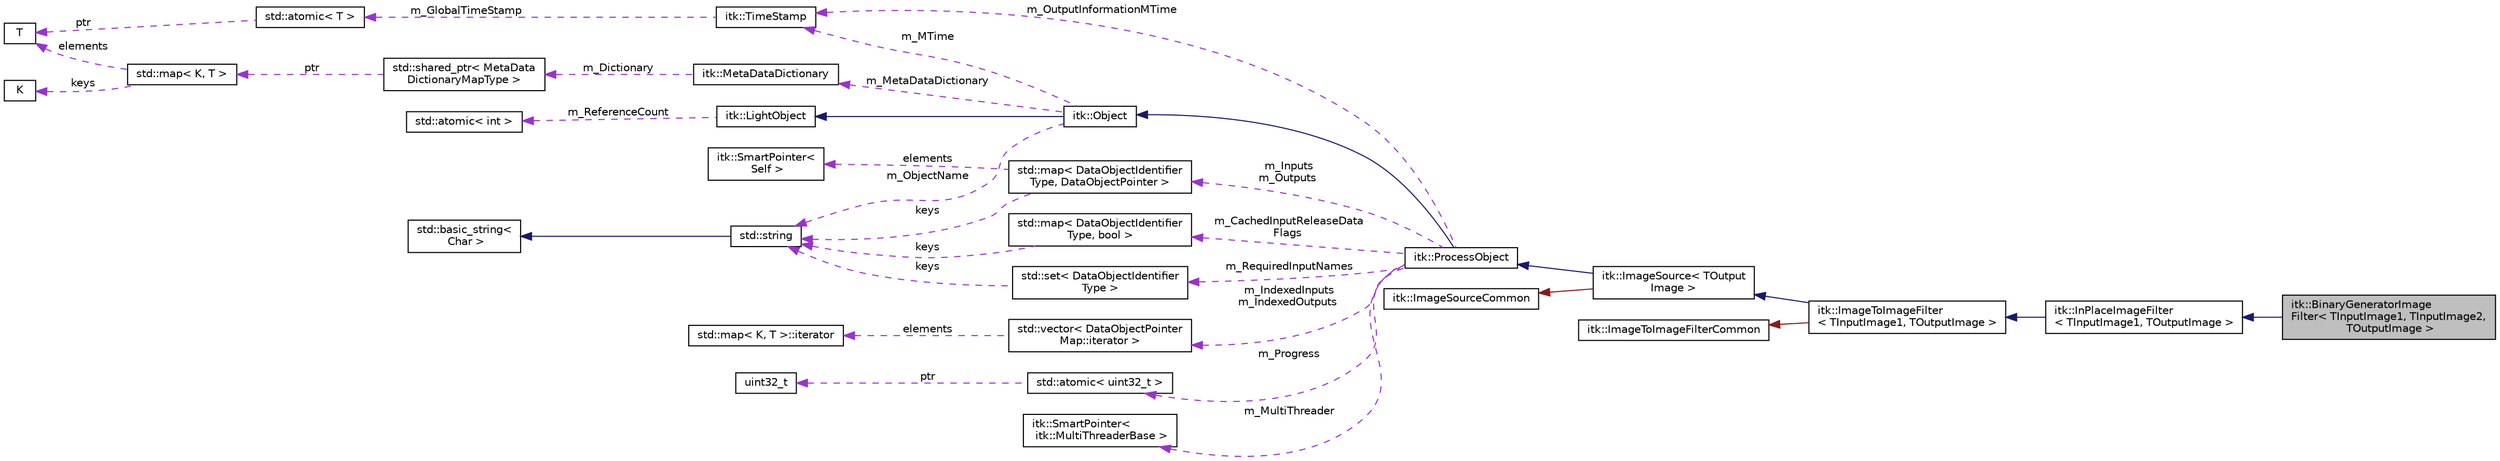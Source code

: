 digraph "itk::BinaryGeneratorImageFilter&lt; TInputImage1, TInputImage2, TOutputImage &gt;"
{
 // LATEX_PDF_SIZE
  edge [fontname="Helvetica",fontsize="10",labelfontname="Helvetica",labelfontsize="10"];
  node [fontname="Helvetica",fontsize="10",shape=record];
  rankdir="LR";
  Node1 [label="itk::BinaryGeneratorImage\lFilter\< TInputImage1, TInputImage2,\l TOutputImage \>",height=0.2,width=0.4,color="black", fillcolor="grey75", style="filled", fontcolor="black",tooltip="Implements pixel-wise generic operation of two images, or of an image and a constant."];
  Node2 -> Node1 [dir="back",color="midnightblue",fontsize="10",style="solid",fontname="Helvetica"];
  Node2 [label="itk::InPlaceImageFilter\l\< TInputImage1, TOutputImage \>",height=0.2,width=0.4,color="black", fillcolor="white", style="filled",URL="$classitk_1_1InPlaceImageFilter.html",tooltip=" "];
  Node3 -> Node2 [dir="back",color="midnightblue",fontsize="10",style="solid",fontname="Helvetica"];
  Node3 [label="itk::ImageToImageFilter\l\< TInputImage1, TOutputImage \>",height=0.2,width=0.4,color="black", fillcolor="white", style="filled",URL="$classitk_1_1ImageToImageFilter.html",tooltip=" "];
  Node4 -> Node3 [dir="back",color="midnightblue",fontsize="10",style="solid",fontname="Helvetica"];
  Node4 [label="itk::ImageSource\< TOutput\lImage \>",height=0.2,width=0.4,color="black", fillcolor="white", style="filled",URL="$classitk_1_1ImageSource.html",tooltip="Base class for all process objects that output image data."];
  Node5 -> Node4 [dir="back",color="midnightblue",fontsize="10",style="solid",fontname="Helvetica"];
  Node5 [label="itk::ProcessObject",height=0.2,width=0.4,color="black", fillcolor="white", style="filled",URL="$classitk_1_1ProcessObject.html",tooltip="The base class for all process objects (source, filters, mappers) in the Insight data processing pipe..."];
  Node6 -> Node5 [dir="back",color="midnightblue",fontsize="10",style="solid",fontname="Helvetica"];
  Node6 [label="itk::Object",height=0.2,width=0.4,color="black", fillcolor="white", style="filled",URL="$classitk_1_1Object.html",tooltip="Base class for most ITK classes."];
  Node7 -> Node6 [dir="back",color="midnightblue",fontsize="10",style="solid",fontname="Helvetica"];
  Node7 [label="itk::LightObject",height=0.2,width=0.4,color="black", fillcolor="white", style="filled",URL="$classitk_1_1LightObject.html",tooltip="Light weight base class for most itk classes."];
  Node8 -> Node7 [dir="back",color="darkorchid3",fontsize="10",style="dashed",label=" m_ReferenceCount" ,fontname="Helvetica"];
  Node8 [label="std::atomic\< int \>",height=0.2,width=0.4,color="black", fillcolor="white", style="filled",tooltip=" "];
  Node9 -> Node6 [dir="back",color="darkorchid3",fontsize="10",style="dashed",label=" m_MTime" ,fontname="Helvetica"];
  Node9 [label="itk::TimeStamp",height=0.2,width=0.4,color="black", fillcolor="white", style="filled",URL="$classitk_1_1TimeStamp.html",tooltip="Generate a unique, increasing time value."];
  Node10 -> Node9 [dir="back",color="darkorchid3",fontsize="10",style="dashed",label=" m_GlobalTimeStamp" ,fontname="Helvetica"];
  Node10 [label="std::atomic\< T \>",height=0.2,width=0.4,color="black", fillcolor="white", style="filled",tooltip=" "];
  Node11 -> Node10 [dir="back",color="darkorchid3",fontsize="10",style="dashed",label=" ptr" ,fontname="Helvetica"];
  Node11 [label="T",height=0.2,width=0.4,color="black", fillcolor="white", style="filled",tooltip=" "];
  Node12 -> Node6 [dir="back",color="darkorchid3",fontsize="10",style="dashed",label=" m_MetaDataDictionary" ,fontname="Helvetica"];
  Node12 [label="itk::MetaDataDictionary",height=0.2,width=0.4,color="black", fillcolor="white", style="filled",URL="$classitk_1_1MetaDataDictionary.html",tooltip="Provides a mechanism for storing a collection of arbitrary data types."];
  Node13 -> Node12 [dir="back",color="darkorchid3",fontsize="10",style="dashed",label=" m_Dictionary" ,fontname="Helvetica"];
  Node13 [label="std::shared_ptr\< MetaData\lDictionaryMapType \>",height=0.2,width=0.4,color="black", fillcolor="white", style="filled",tooltip=" "];
  Node14 -> Node13 [dir="back",color="darkorchid3",fontsize="10",style="dashed",label=" ptr" ,fontname="Helvetica"];
  Node14 [label="std::map\< K, T \>",height=0.2,width=0.4,color="black", fillcolor="white", style="filled",tooltip=" "];
  Node15 -> Node14 [dir="back",color="darkorchid3",fontsize="10",style="dashed",label=" keys" ,fontname="Helvetica"];
  Node15 [label="K",height=0.2,width=0.4,color="black", fillcolor="white", style="filled",tooltip=" "];
  Node11 -> Node14 [dir="back",color="darkorchid3",fontsize="10",style="dashed",label=" elements" ,fontname="Helvetica"];
  Node16 -> Node6 [dir="back",color="darkorchid3",fontsize="10",style="dashed",label=" m_ObjectName" ,fontname="Helvetica"];
  Node16 [label="std::string",height=0.2,width=0.4,color="black", fillcolor="white", style="filled",tooltip=" "];
  Node17 -> Node16 [dir="back",color="midnightblue",fontsize="10",style="solid",fontname="Helvetica"];
  Node17 [label="std::basic_string\<\l Char \>",height=0.2,width=0.4,color="black", fillcolor="white", style="filled",tooltip=" "];
  Node9 -> Node5 [dir="back",color="darkorchid3",fontsize="10",style="dashed",label=" m_OutputInformationMTime" ,fontname="Helvetica"];
  Node18 -> Node5 [dir="back",color="darkorchid3",fontsize="10",style="dashed",label=" m_Inputs\nm_Outputs" ,fontname="Helvetica"];
  Node18 [label="std::map\< DataObjectIdentifier\lType, DataObjectPointer \>",height=0.2,width=0.4,color="black", fillcolor="white", style="filled",tooltip=" "];
  Node16 -> Node18 [dir="back",color="darkorchid3",fontsize="10",style="dashed",label=" keys" ,fontname="Helvetica"];
  Node19 -> Node18 [dir="back",color="darkorchid3",fontsize="10",style="dashed",label=" elements" ,fontname="Helvetica"];
  Node19 [label="itk::SmartPointer\<\l Self \>",height=0.2,width=0.4,color="black", fillcolor="white", style="filled",URL="$classitk_1_1SmartPointer.html",tooltip=" "];
  Node20 -> Node5 [dir="back",color="darkorchid3",fontsize="10",style="dashed",label=" m_IndexedInputs\nm_IndexedOutputs" ,fontname="Helvetica"];
  Node20 [label="std::vector\< DataObjectPointer\lMap::iterator \>",height=0.2,width=0.4,color="black", fillcolor="white", style="filled",tooltip=" "];
  Node21 -> Node20 [dir="back",color="darkorchid3",fontsize="10",style="dashed",label=" elements" ,fontname="Helvetica"];
  Node21 [label="std::map\< K, T \>::iterator",height=0.2,width=0.4,color="black", fillcolor="white", style="filled",tooltip=" "];
  Node22 -> Node5 [dir="back",color="darkorchid3",fontsize="10",style="dashed",label=" m_CachedInputReleaseData\lFlags" ,fontname="Helvetica"];
  Node22 [label="std::map\< DataObjectIdentifier\lType, bool \>",height=0.2,width=0.4,color="black", fillcolor="white", style="filled",tooltip=" "];
  Node16 -> Node22 [dir="back",color="darkorchid3",fontsize="10",style="dashed",label=" keys" ,fontname="Helvetica"];
  Node23 -> Node5 [dir="back",color="darkorchid3",fontsize="10",style="dashed",label=" m_RequiredInputNames" ,fontname="Helvetica"];
  Node23 [label="std::set\< DataObjectIdentifier\lType \>",height=0.2,width=0.4,color="black", fillcolor="white", style="filled",tooltip=" "];
  Node16 -> Node23 [dir="back",color="darkorchid3",fontsize="10",style="dashed",label=" keys" ,fontname="Helvetica"];
  Node24 -> Node5 [dir="back",color="darkorchid3",fontsize="10",style="dashed",label=" m_Progress" ,fontname="Helvetica"];
  Node24 [label="std::atomic\< uint32_t \>",height=0.2,width=0.4,color="black", fillcolor="white", style="filled",tooltip=" "];
  Node25 -> Node24 [dir="back",color="darkorchid3",fontsize="10",style="dashed",label=" ptr" ,fontname="Helvetica"];
  Node25 [label="uint32_t",height=0.2,width=0.4,color="black", fillcolor="white", style="filled",tooltip=" "];
  Node26 -> Node5 [dir="back",color="darkorchid3",fontsize="10",style="dashed",label=" m_MultiThreader" ,fontname="Helvetica"];
  Node26 [label="itk::SmartPointer\<\l itk::MultiThreaderBase \>",height=0.2,width=0.4,color="black", fillcolor="white", style="filled",URL="$classitk_1_1SmartPointer.html",tooltip=" "];
  Node27 -> Node4 [dir="back",color="firebrick4",fontsize="10",style="solid",fontname="Helvetica"];
  Node27 [label="itk::ImageSourceCommon",height=0.2,width=0.4,color="black", fillcolor="white", style="filled",URL="$structitk_1_1ImageSourceCommon.html",tooltip="Secondary base class of ImageSource common between templates."];
  Node28 -> Node3 [dir="back",color="firebrick4",fontsize="10",style="solid",fontname="Helvetica"];
  Node28 [label="itk::ImageToImageFilterCommon",height=0.2,width=0.4,color="black", fillcolor="white", style="filled",URL="$classitk_1_1ImageToImageFilterCommon.html",tooltip="Secondary base class of ImageToImageFilter common between templates."];
}
